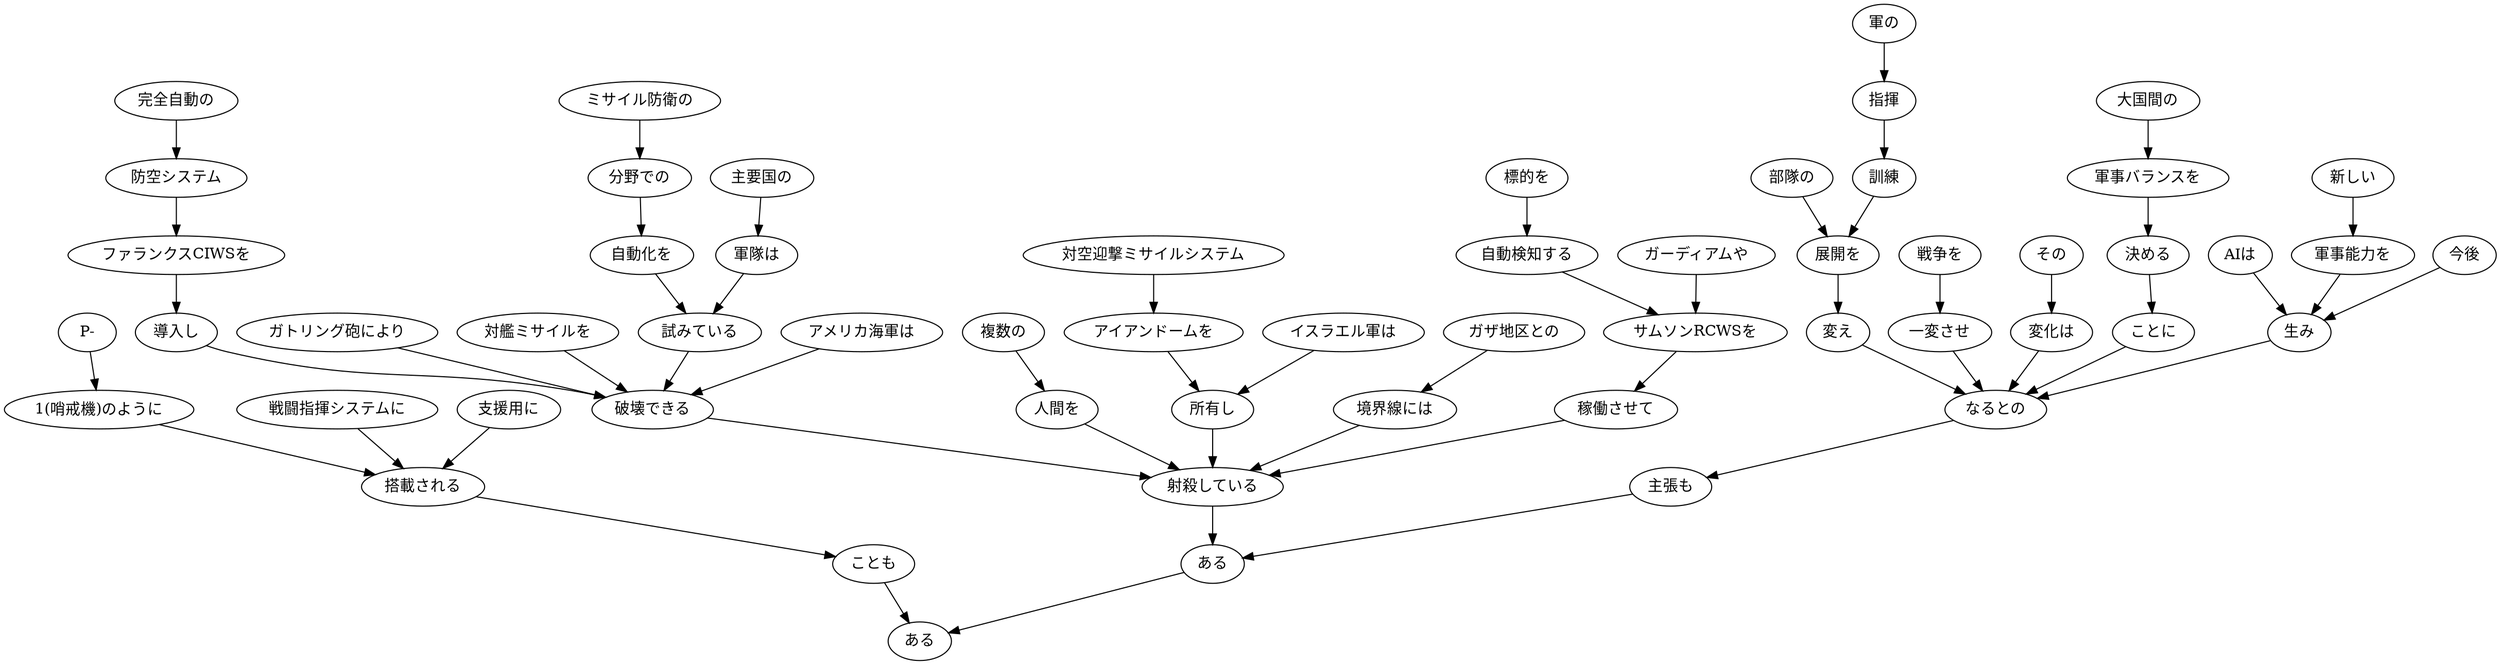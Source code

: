 // ans44
digraph {
	0 [label="主要国の"]
	1 [label="軍隊は"]
	0 -> 1
	1 [label="軍隊は"]
	5 [label="試みている"]
	1 -> 5
	2 [label="ミサイル防衛の"]
	3 [label="分野での"]
	2 -> 3
	3 [label="分野での"]
	4 [label="自動化を"]
	3 -> 4
	4 [label="自動化を"]
	5 [label="試みている"]
	4 -> 5
	5 [label="試みている"]
	13 [label="破壊できる"]
	5 -> 13
	6 [label="アメリカ海軍は"]
	13 [label="破壊できる"]
	6 -> 13
	7 [label="完全自動の"]
	8 [label="防空システム"]
	7 -> 8
	8 [label="防空システム"]
	9 [label="ファランクスCIWSを"]
	8 -> 9
	9 [label="ファランクスCIWSを"]
	10 [label="導入し"]
	9 -> 10
	10 [label="導入し"]
	13 [label="破壊できる"]
	10 -> 13
	11 [label="ガトリング砲により"]
	13 [label="破壊できる"]
	11 -> 13
	12 [label="対艦ミサイルを"]
	13 [label="破壊できる"]
	12 -> 13
	13 [label="破壊できる"]
	27 [label="射殺している"]
	13 -> 27
	14 [label="イスラエル軍は"]
	17 [label="所有し"]
	14 -> 17
	15 [label="対空迎撃ミサイルシステム"]
	16 [label="アイアンドームを"]
	15 -> 16
	16 [label="アイアンドームを"]
	17 [label="所有し"]
	16 -> 17
	17 [label="所有し"]
	27 [label="射殺している"]
	17 -> 27
	18 [label="ガザ地区との"]
	19 [label="境界線には"]
	18 -> 19
	19 [label="境界線には"]
	27 [label="射殺している"]
	19 -> 27
	20 [label="標的を"]
	21 [label="自動検知する"]
	20 -> 21
	21 [label="自動検知する"]
	23 [label="サムソンRCWSを"]
	21 -> 23
	22 [label="ガーディアムや"]
	23 [label="サムソンRCWSを"]
	22 -> 23
	23 [label="サムソンRCWSを"]
	24 [label="稼働させて"]
	23 -> 24
	24 [label="稼働させて"]
	27 [label="射殺している"]
	24 -> 27
	25 [label="複数の"]
	26 [label="人間を"]
	25 -> 26
	26 [label="人間を"]
	27 [label="射殺している"]
	26 -> 27
	27 [label="射殺している"]
	49 [label="ある"]
	27 -> 49
	28 [label="今後"]
	32 [label="生み"]
	28 -> 32
	29 [label="AIは"]
	32 [label="生み"]
	29 -> 32
	30 [label="新しい"]
	31 [label="軍事能力を"]
	30 -> 31
	31 [label="軍事能力を"]
	32 [label="生み"]
	31 -> 32
	32 [label="生み"]
	47 [label="なるとの"]
	32 -> 47
	33 [label="軍の"]
	34 [label="指揮"]
	33 -> 34
	34 [label="指揮"]
	35 [label="訓練"]
	34 -> 35
	35 [label="訓練"]
	37 [label="展開を"]
	35 -> 37
	36 [label="部隊の"]
	37 [label="展開を"]
	36 -> 37
	37 [label="展開を"]
	38 [label="変え"]
	37 -> 38
	38 [label="変え"]
	47 [label="なるとの"]
	38 -> 47
	39 [label="戦争を"]
	40 [label="一変させ"]
	39 -> 40
	40 [label="一変させ"]
	47 [label="なるとの"]
	40 -> 47
	41 [label="その"]
	42 [label="変化は"]
	41 -> 42
	42 [label="変化は"]
	47 [label="なるとの"]
	42 -> 47
	43 [label="大国間の"]
	44 [label="軍事バランスを"]
	43 -> 44
	44 [label="軍事バランスを"]
	45 [label="決める"]
	44 -> 45
	45 [label="決める"]
	46 [label="ことに"]
	45 -> 46
	46 [label="ことに"]
	47 [label="なるとの"]
	46 -> 47
	47 [label="なるとの"]
	48 [label="主張も"]
	47 -> 48
	48 [label="主張も"]
	49 [label="ある"]
	48 -> 49
	49 [label="ある"]
	56 [label="ある"]
	49 -> 56
	50 [label="P-"]
	51 [label="1(哨戒機)のように"]
	50 -> 51
	51 [label="1(哨戒機)のように"]
	54 [label="搭載される"]
	51 -> 54
	52 [label="戦闘指揮システムに"]
	54 [label="搭載される"]
	52 -> 54
	53 [label="支援用に"]
	54 [label="搭載される"]
	53 -> 54
	54 [label="搭載される"]
	55 [label="ことも"]
	54 -> 55
	55 [label="ことも"]
	56 [label="ある"]
	55 -> 56
}
